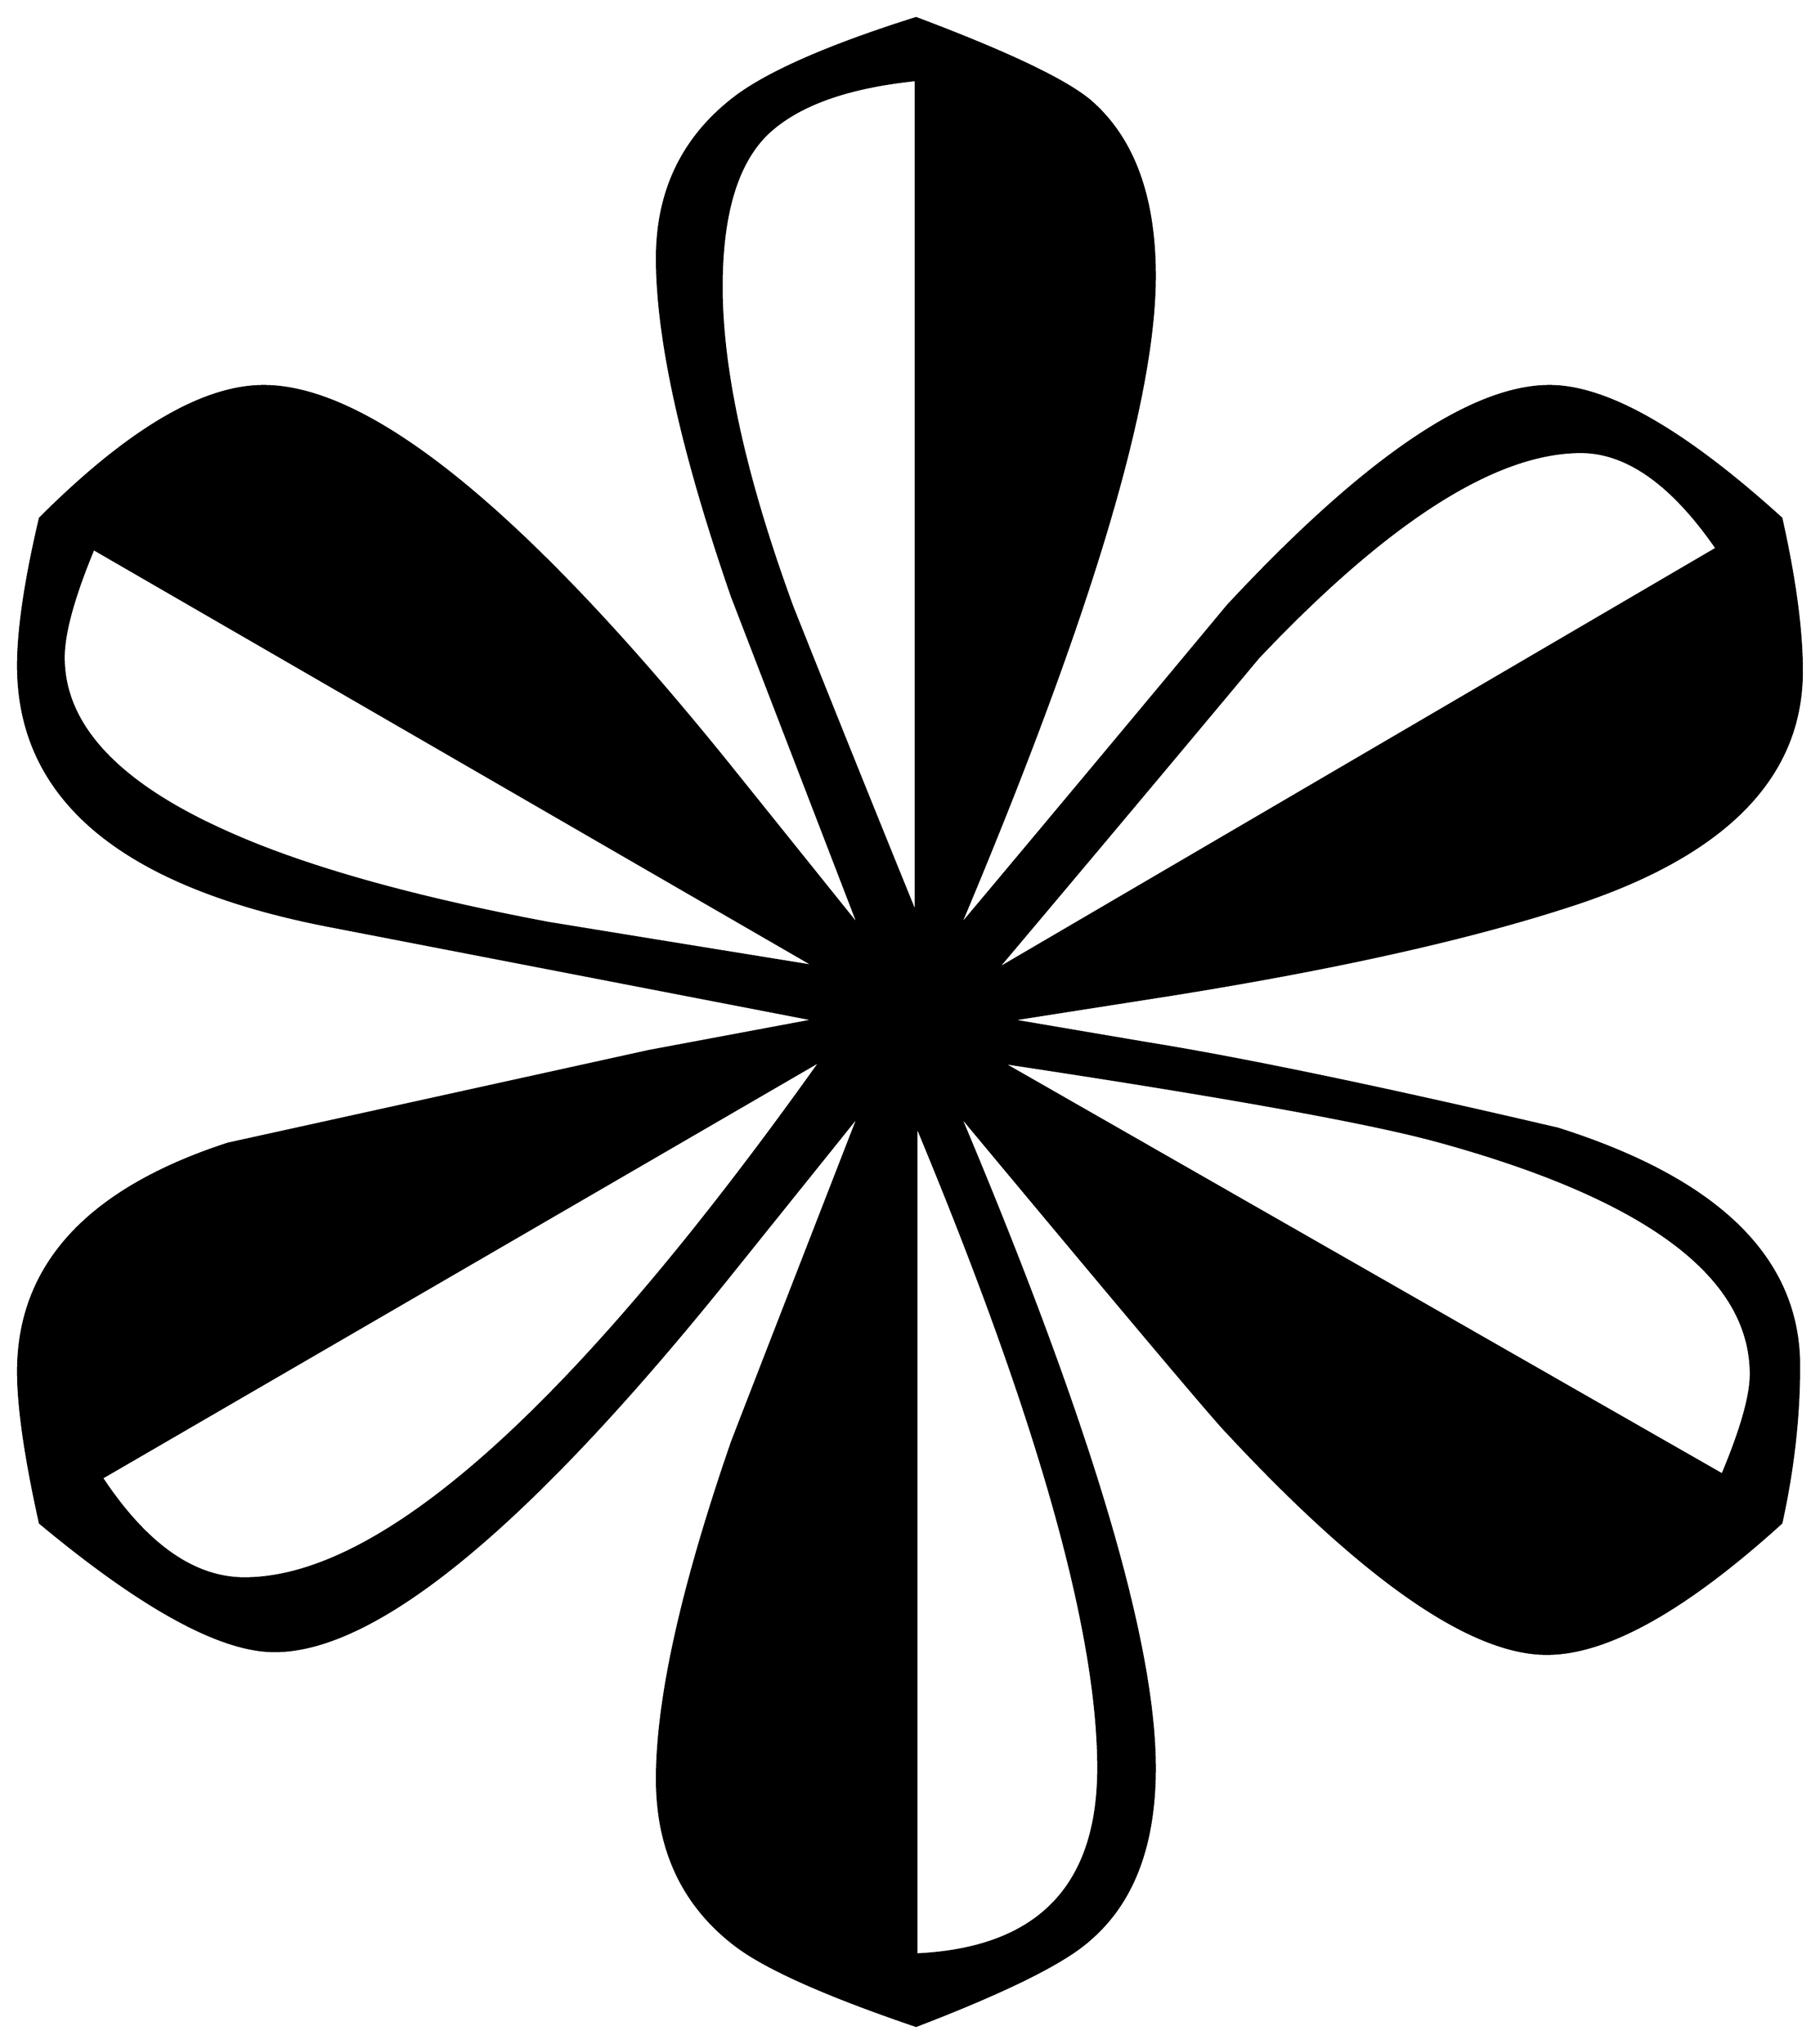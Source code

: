 


\begin{tikzpicture}[y=0.80pt, x=0.80pt, yscale=-1.0, xscale=1.0, inner sep=0pt, outer sep=0pt]
\begin{scope}[shift={(100.0,1831.0)},nonzero rule]
  \path[draw=.,fill=.,line width=1.600pt] (1409.0,-965.0) ..
    controls (1409.0,-888.333) and (1354.333,-831.667) ..
    (1245.0,-795.0) .. controls (1169.0,-769.667) and
    (1068.0,-747.0) .. (942.0,-727.0) -- (827.0,-709.0) --
    (927.0,-692.0) .. controls (997.667,-680.667) and
    (1098.667,-659.667) .. (1230.0,-629.0) .. controls
    (1348.0,-591.667) and (1407.0,-533.667) .. (1407.0,-455.0) ..
    controls (1407.0,-417.667) and (1402.667,-379.333) ..
    (1394.0,-340.0) .. controls (1323.333,-276.0) and
    (1266.0,-244.0) .. (1222.0,-244.0) .. controls
    (1166.667,-244.0) and (1088.667,-298.0) .. (988.0,-406.0) ..
    controls (978.667,-415.333) and (912.667,-493.667) .. (790.0,-641.0)
    .. controls (886.0,-413.667) and (934.0,-253.333) ..
    (934.0,-160.0) .. controls (934.0,-103.333) and (918.0,-61.333)
    .. (886.0,-34.0) .. controls (867.333,-17.333) and (825.0,3.667)
    .. (759.0,29.0) .. controls (694.333,7.0) and (650.667,-12.333) ..
    (628.0,-29.0) .. controls (588.667,-58.333) and (569.0,-99.333) ..
    (569.0,-152.0) .. controls (569.0,-210.667) and (587.333,-293.0)
    .. (624.0,-399.0) .. controls (629.333,-413.0) and
    (660.667,-493.667) .. (718.0,-641.0) -- (624.0,-524.0) ..
    controls (475.333,-338.667) and (363.333,-246.0) .. (288.0,-246.0)
    .. controls (248.667,-246.0) and (191.333,-277.333) ..
    (116.0,-340.0) .. controls (105.333,-388.0) and (100.0,-425.0)
    .. (100.0,-451.0) .. controls (100.0,-529.0) and
    (151.333,-584.667) .. (254.0,-618.0) -- (563.0,-686.0) --
    (686.0,-709.0) -- (329.0,-778.0) .. controls (176.333,-807.333)
    and (100.0,-871.0) .. (100.0,-969.0) .. controls
    (100.0,-995.667) and (105.333,-1031.667) .. (116.0,-1077.0) ..
    controls (180.667,-1141.667) and (235.333,-1174.0) ..
    (280.0,-1174.0) .. controls (358.667,-1174.0) and
    (473.333,-1080.333) .. (624.0,-893.0) -- (718.0,-776.0) ..
    controls (686.667,-857.333) and (655.333,-938.667) ..
    (624.0,-1020.0) .. controls (587.333,-1126.0) and
    (569.0,-1208.667) .. (569.0,-1268.0) .. controls
    (569.0,-1318.667) and (589.0,-1358.667) .. (629.0,-1388.0) ..
    controls (654.333,-1406.0) and (697.667,-1424.667) ..
    (759.0,-1444.0) .. controls (826.333,-1418.667) and
    (869.0,-1398.333) .. (887.0,-1383.0) .. controls
    (918.333,-1355.667) and (934.0,-1313.0) .. (934.0,-1255.0) ..
    controls (934.0,-1163.0) and (886.0,-1003.333) ..
    (790.0,-776.0) .. controls (856.0,-854.667) and (922.0,-933.667)
    .. (988.0,-1013.0) .. controls (1088.0,-1120.333) and
    (1166.667,-1174.0) .. (1224.0,-1174.0) .. controls
    (1266.0,-1174.0) and (1322.667,-1141.667) .. (1394.0,-1077.0) ..
    controls (1404.0,-1032.333) and (1409.0,-995.0) ..
    (1409.0,-965.0) -- cycle(1347.0,-1055.0) .. controls
    (1314.333,-1102.333) and (1281.0,-1126.0) .. (1247.0,-1126.0) ..
    controls (1184.333,-1126.0) and (1105.333,-1075.667) ..
    (1010.0,-975.0) .. controls (946.0,-898.333) and
    (881.667,-821.667) .. (817.0,-745.0) -- (1347.0,-1055.0) --
    cycle(759.0,-786.0) -- (759.0,-1399.0) .. controls
    (707.0,-1393.667) and (670.0,-1380.0) .. (648.0,-1358.0) ..
    controls (626.667,-1336.0) and (616.0,-1299.0) ..
    (616.0,-1247.0) .. controls (616.0,-1185.0) and
    (633.333,-1106.667) .. (668.0,-1012.0) .. controls
    (698.0,-936.667) and (728.333,-861.333) .. (759.0,-786.0) --
    cycle(1372.0,-449.0) .. controls (1372.0,-521.0) and
    (1295.667,-578.0) .. (1143.0,-620.0) .. controls
    (1092.333,-634.0) and (985.0,-653.333) .. (821.0,-678.0) --
    (1351.0,-375.0) .. controls (1365.0,-408.333) and
    (1372.0,-433.0) .. (1372.0,-449.0) -- cycle(686.0,-748.0) --
    (155.0,-1055.0) .. controls (140.333,-1019.667) and
    (133.0,-993.0) .. (133.0,-975.0) .. controls (133.0,-925.667)
    and (172.0,-883.333) .. (250.0,-848.0) .. controls
    (306.667,-822.0) and (386.333,-799.333) .. (489.0,-780.0) ..
    controls (554.333,-769.333) and (620.0,-758.667) .. (686.0,-748.0)
    -- cycle(893.0,-160.0) .. controls (893.0,-261.333) and
    (848.333,-419.0) .. (759.0,-633.0) -- (759.0,-23.0) ..
    controls (848.333,-27.0) and (893.0,-72.667) .. (893.0,-160.0)
    -- cycle(690.0,-680.0) -- (161.0,-373.0) .. controls
    (193.667,-323.667) and (228.667,-299.0) .. (266.0,-299.0) ..
    controls (368.0,-299.0) and (509.333,-426.0) .. (690.0,-680.0)
    -- cycle;
\end{scope}

\end{tikzpicture}

